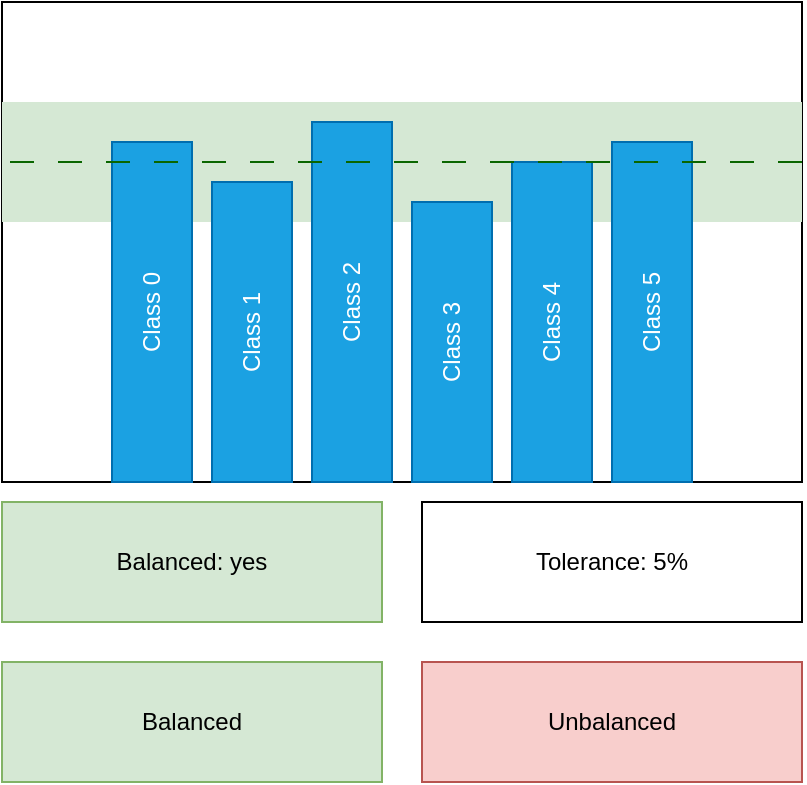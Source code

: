 <mxfile version="26.0.4">
  <diagram id="prtHgNgQTEPvFCAcTncT" name="Page-1">
    <mxGraphModel dx="1368" dy="838" grid="1" gridSize="10" guides="1" tooltips="1" connect="1" arrows="1" fold="1" page="1" pageScale="1" pageWidth="827" pageHeight="1169" math="0" shadow="0">
      <root>
        <mxCell id="0" />
        <mxCell id="1" parent="0" />
        <mxCell id="SgDf6SP0DHIIqocupiew-1" value="" style="rounded=0;whiteSpace=wrap;html=1;" parent="1" vertex="1">
          <mxGeometry x="80" y="40" width="400" height="240" as="geometry" />
        </mxCell>
        <mxCell id="SgDf6SP0DHIIqocupiew-13" value="" style="rounded=0;whiteSpace=wrap;html=1;dashed=1;fillColor=#d5e8d4;strokeColor=none;" parent="1" vertex="1">
          <mxGeometry x="80" y="90" width="400" height="60" as="geometry" />
        </mxCell>
        <mxCell id="SgDf6SP0DHIIqocupiew-2" value="Class 0" style="rounded=0;whiteSpace=wrap;html=1;fillColor=#1ba1e2;fontColor=#ffffff;strokeColor=#006EAF;direction=south;rotation=-90;" parent="1" vertex="1">
          <mxGeometry x="70" y="175" width="170" height="40" as="geometry" />
        </mxCell>
        <mxCell id="SgDf6SP0DHIIqocupiew-3" value="Class 1" style="rounded=0;whiteSpace=wrap;html=1;fillColor=#1ba1e2;fontColor=#ffffff;strokeColor=#006EAF;direction=south;rotation=-90;" parent="1" vertex="1">
          <mxGeometry x="130" y="185" width="150" height="40" as="geometry" />
        </mxCell>
        <mxCell id="SgDf6SP0DHIIqocupiew-4" value="Class 2" style="rounded=0;whiteSpace=wrap;html=1;fillColor=#1ba1e2;fontColor=#ffffff;strokeColor=#006EAF;direction=south;rotation=-90;" parent="1" vertex="1">
          <mxGeometry x="165" y="170" width="180" height="40" as="geometry" />
        </mxCell>
        <mxCell id="SgDf6SP0DHIIqocupiew-5" value="Class 3" style="rounded=0;whiteSpace=wrap;html=1;fillColor=#1ba1e2;fontColor=#ffffff;strokeColor=#006EAF;direction=south;rotation=-90;" parent="1" vertex="1">
          <mxGeometry x="235" y="190" width="140" height="40" as="geometry" />
        </mxCell>
        <mxCell id="SgDf6SP0DHIIqocupiew-6" value="Class 4" style="rounded=0;whiteSpace=wrap;html=1;fillColor=#1ba1e2;fontColor=#ffffff;strokeColor=#006EAF;direction=south;rotation=-90;" parent="1" vertex="1">
          <mxGeometry x="275" y="180" width="160" height="40" as="geometry" />
        </mxCell>
        <mxCell id="SgDf6SP0DHIIqocupiew-7" value="Class 5" style="rounded=0;whiteSpace=wrap;html=1;fillColor=#1ba1e2;fontColor=#ffffff;strokeColor=#006EAF;direction=south;rotation=-90;" parent="1" vertex="1">
          <mxGeometry x="320" y="175" width="170" height="40" as="geometry" />
        </mxCell>
        <mxCell id="SgDf6SP0DHIIqocupiew-9" value="" style="endArrow=none;dashed=1;html=1;rounded=0;dashPattern=12 12;fillColor=#d80073;strokeColor=#0A6600;exitX=1;exitY=0.5;exitDx=0;exitDy=0;entryX=0;entryY=0.5;entryDx=0;entryDy=0;" parent="1" source="SgDf6SP0DHIIqocupiew-13" target="SgDf6SP0DHIIqocupiew-13" edge="1">
          <mxGeometry width="50" height="50" relative="1" as="geometry">
            <mxPoint x="870" y="130" as="sourcePoint" />
            <mxPoint x="550" y="130" as="targetPoint" />
          </mxGeometry>
        </mxCell>
        <mxCell id="SgDf6SP0DHIIqocupiew-16" value="Tolerance: 5%" style="rounded=0;whiteSpace=wrap;html=1;" parent="1" vertex="1">
          <mxGeometry x="290" y="290" width="190" height="60" as="geometry" />
        </mxCell>
        <mxCell id="SgDf6SP0DHIIqocupiew-17" value="Balanced" style="rounded=0;whiteSpace=wrap;html=1;fillColor=#d5e8d4;strokeColor=#82b366;" parent="1" vertex="1">
          <mxGeometry x="80" y="370" width="190" height="60" as="geometry" />
        </mxCell>
        <mxCell id="SgDf6SP0DHIIqocupiew-18" value="Balanced: yes" style="rounded=0;whiteSpace=wrap;html=1;fillColor=#d5e8d4;strokeColor=#82b366;" parent="1" vertex="1">
          <mxGeometry x="80" y="290" width="190" height="60" as="geometry" />
        </mxCell>
        <mxCell id="1D6VDFF0X7Yo48B3J532-3" value="Unbalanced" style="rounded=0;whiteSpace=wrap;html=1;fillColor=#f8cecc;strokeColor=#b85450;" parent="1" vertex="1">
          <mxGeometry x="290" y="370" width="190" height="60" as="geometry" />
        </mxCell>
      </root>
    </mxGraphModel>
  </diagram>
</mxfile>
